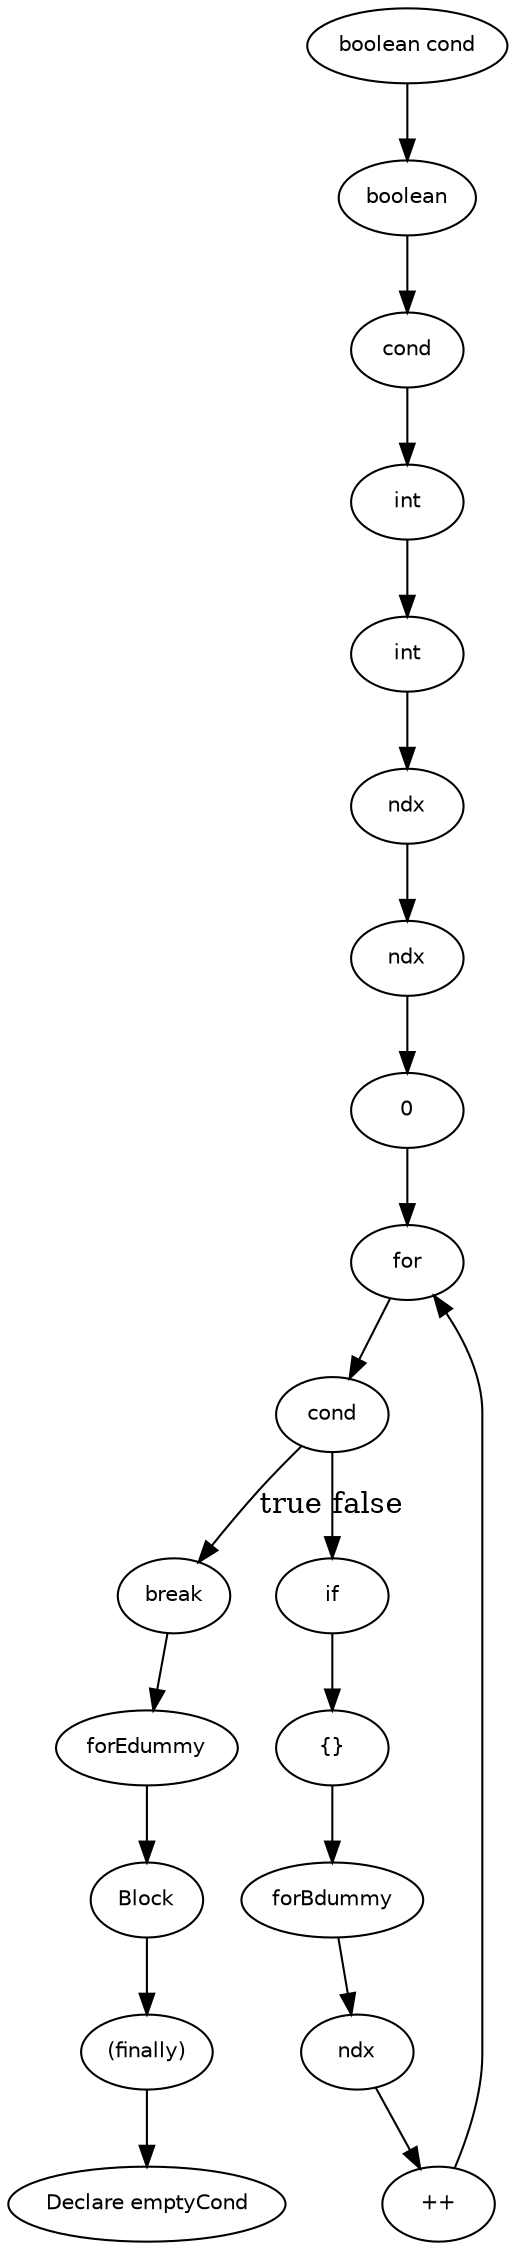 digraph emptyCond {
  19 [
    label = for,
    fontname = Helvetica,
    fontsize = 10
  ];
  18 [
    label = break,
    fontname = Helvetica,
    fontsize = 10
  ];
  17 [
    label = cond,
    fontname = Helvetica,
    fontsize = 10
  ];
  16 [
    label = if,
    fontname = Helvetica,
    fontsize = 10
  ];
  15 [
    label = "{}",
    fontname = Helvetica,
    fontsize = 10
  ];
  14 [
    label = ndx,
    fontname = Helvetica,
    fontsize = 10
  ];
  13 [
    label = "++",
    fontname = Helvetica,
    fontsize = 10
  ];
  12 [
    label = 0,
    fontname = Helvetica,
    fontsize = 10
  ];
  11 [
    label = ndx,
    fontname = Helvetica,
    fontsize = 10
  ];
  10 [
    label = ndx,
    fontname = Helvetica,
    fontsize = 10
  ];
  9 [
    label = int,
    fontname = Helvetica,
    fontsize = 10
  ];
  8 [
    label = int,
    fontname = Helvetica,
    fontsize = 10
  ];
  7 [
    label = forEdummy,
    fontname = Helvetica,
    fontsize = 10
  ];
  6 [
    label = forBdummy,
    fontname = Helvetica,
    fontsize = 10
  ];
  5 [
    label = cond,
    fontname = Helvetica,
    fontsize = 10
  ];
  4 [
    label = boolean,
    fontname = Helvetica,
    fontsize = 10
  ];
  3 [
    label = "boolean cond",
    fontname = Helvetica,
    fontsize = 10
  ];
  2 [
    label = "(finally)",
    fontname = Helvetica,
    fontsize = 10
  ];
  0 [
    label = "Declare emptyCond",
    fontname = Helvetica,
    fontsize = 10
  ];
  20 [
    label = Block,
    fontname = Helvetica,
    fontsize = 10
  ];
  17 -> 18 [
    label = true
  ];
  10 -> 11 [
    label = ""
  ];
  13 -> 19 [
    label = ""
  ];
  9 -> 10 [
    label = ""
  ];
  14 -> 13 [
    label = ""
  ];
  8 -> 9 [
    label = ""
  ];
  5 -> 8 [
    label = ""
  ];
  2 -> 0 [
    label = ""
  ];
  20 -> 2 [
    label = ""
  ];
  19 -> 17 [
    label = ""
  ];
  7 -> 20 [
    label = ""
  ];
  12 -> 19 [
    label = ""
  ];
  18 -> 7 [
    label = ""
  ];
  11 -> 12 [
    label = ""
  ];
  6 -> 14 [
    label = ""
  ];
  4 -> 5 [
    label = ""
  ];
  15 -> 6 [
    label = ""
  ];
  17 -> 16 [
    label = false
  ];
  3 -> 4 [
    label = ""
  ];
  16 -> 15 [
    label = ""
  ];
}
